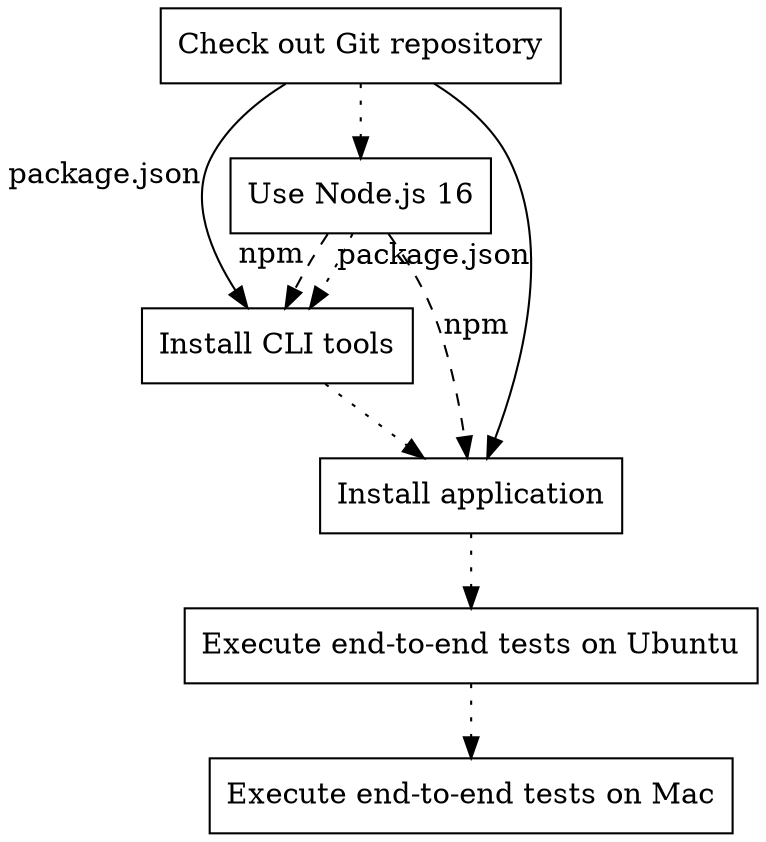 digraph {
	"Check out Git repository" [shape=rect]
	"Use Node.js 16" [shape=rect]
	"Install CLI tools" [shape=rect]
	"Install application" [shape=rect]
	"Execute end-to-end tests on Ubuntu" [shape=rect]
	"Execute end-to-end tests on Mac" [shape=rect]
	"Check out Git repository" -> "Install CLI tools" [decorate=false xlabel="package.json"]
	"Check out Git repository" -> "Install application" [decorate=false xlabel="package.json"]
	"Check out Git repository" -> "Use Node.js 16" [style=dotted xlabel=""]
	"Use Node.js 16" -> "Install CLI tools" [style=dashed xlabel=npm]
	"Use Node.js 16" -> "Install application" [style=dashed xlabel=npm]
	"Use Node.js 16" -> "Install CLI tools" [style=dotted xlabel=""]
	"Install CLI tools" -> "Install application" [style=dotted xlabel=""]
	"Install application" -> "Execute end-to-end tests on Ubuntu" [style=dotted xlabel=""]
	"Execute end-to-end tests on Ubuntu" -> "Execute end-to-end tests on Mac" [style=dotted xlabel=""]
}
